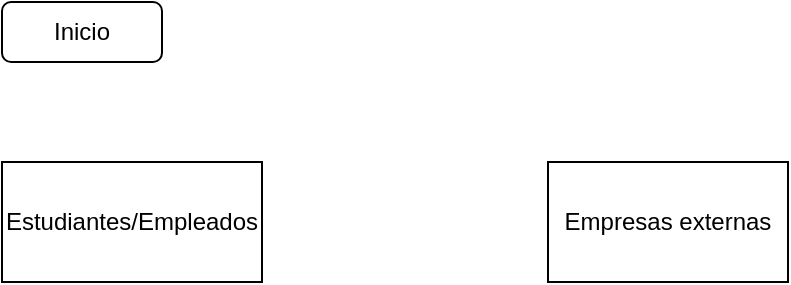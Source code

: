 <mxfile version="24.7.17">
  <diagram name="Página-1" id="_VAu1yLjLFXzrnWYvM4_">
    <mxGraphModel dx="922" dy="968" grid="1" gridSize="10" guides="1" tooltips="1" connect="1" arrows="1" fold="1" page="1" pageScale="1" pageWidth="827" pageHeight="1169" math="0" shadow="0">
      <root>
        <mxCell id="0" />
        <mxCell id="1" parent="0" />
        <mxCell id="XOJwCg5Z5bSzAl-i6p-M-1" value="Inicio" style="rounded=1;whiteSpace=wrap;html=1;" vertex="1" parent="1">
          <mxGeometry x="20" y="20" width="80" height="30" as="geometry" />
        </mxCell>
        <mxCell id="XOJwCg5Z5bSzAl-i6p-M-2" value="Estudiantes/Empleados" style="rounded=0;whiteSpace=wrap;html=1;" vertex="1" parent="1">
          <mxGeometry x="20" y="100" width="130" height="60" as="geometry" />
        </mxCell>
        <mxCell id="XOJwCg5Z5bSzAl-i6p-M-3" value="Empresas externas" style="rounded=0;whiteSpace=wrap;html=1;" vertex="1" parent="1">
          <mxGeometry x="293" y="100" width="120" height="60" as="geometry" />
        </mxCell>
      </root>
    </mxGraphModel>
  </diagram>
</mxfile>
